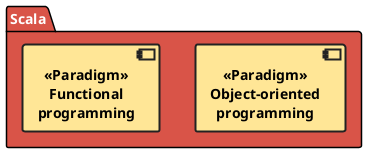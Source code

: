 @startuml

skinparam defaultTextAlignment center

skinparam component {
  fontStyle bold
  fontColor white
  backgroundColor #586ba4
  borderColor #222
  borderThickness 2
}

skinparam component<< Paradigm >> {
  fontColor black
  backgroundColor #ffe696
}

skinparam package {
  fontColor white
  backgroundColor #d95448
}

package scala as "Scala" {
  component oop as "Object-oriented\nprogramming" << Paradigm >>
  component fp as "Functional\nprogramming" << Paradigm >>
}

@enduml

